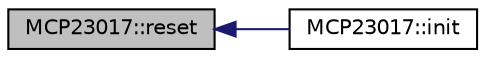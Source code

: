 digraph "MCP23017::reset"
{
  edge [fontname="Helvetica",fontsize="10",labelfontname="Helvetica",labelfontsize="10"];
  node [fontname="Helvetica",fontsize="10",shape=record];
  rankdir="LR";
  Node76 [label="MCP23017::reset",height=0.2,width=0.4,color="black", fillcolor="grey75", style="filled", fontcolor="black"];
  Node76 -> Node77 [dir="back",color="midnightblue",fontsize="10",style="solid",fontname="Helvetica"];
  Node77 [label="MCP23017::init",height=0.2,width=0.4,color="black", fillcolor="white", style="filled",URL="$class_m_c_p23017.html#ad4c300620b841f0ab9b3f7e11b88314c",tooltip="Initialize the device. "];
}
